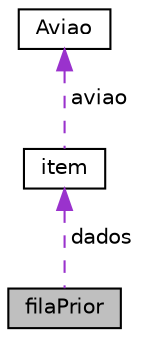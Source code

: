 digraph "filaPrior"
{
 // LATEX_PDF_SIZE
  edge [fontname="Helvetica",fontsize="10",labelfontname="Helvetica",labelfontsize="10"];
  node [fontname="Helvetica",fontsize="10",shape=record];
  Node1 [label="filaPrior",height=0.2,width=0.4,color="black", fillcolor="grey75", style="filled", fontcolor="black",tooltip=" "];
  Node2 -> Node1 [dir="back",color="darkorchid3",fontsize="10",style="dashed",label=" dados" ,fontname="Helvetica"];
  Node2 [label="item",height=0.2,width=0.4,color="black", fillcolor="white", style="filled",URL="$structitem.html",tooltip=" "];
  Node3 -> Node2 [dir="back",color="darkorchid3",fontsize="10",style="dashed",label=" aviao" ,fontname="Helvetica"];
  Node3 [label="Aviao",height=0.2,width=0.4,color="black", fillcolor="white", style="filled",URL="$structAviao.html",tooltip=" "];
}

